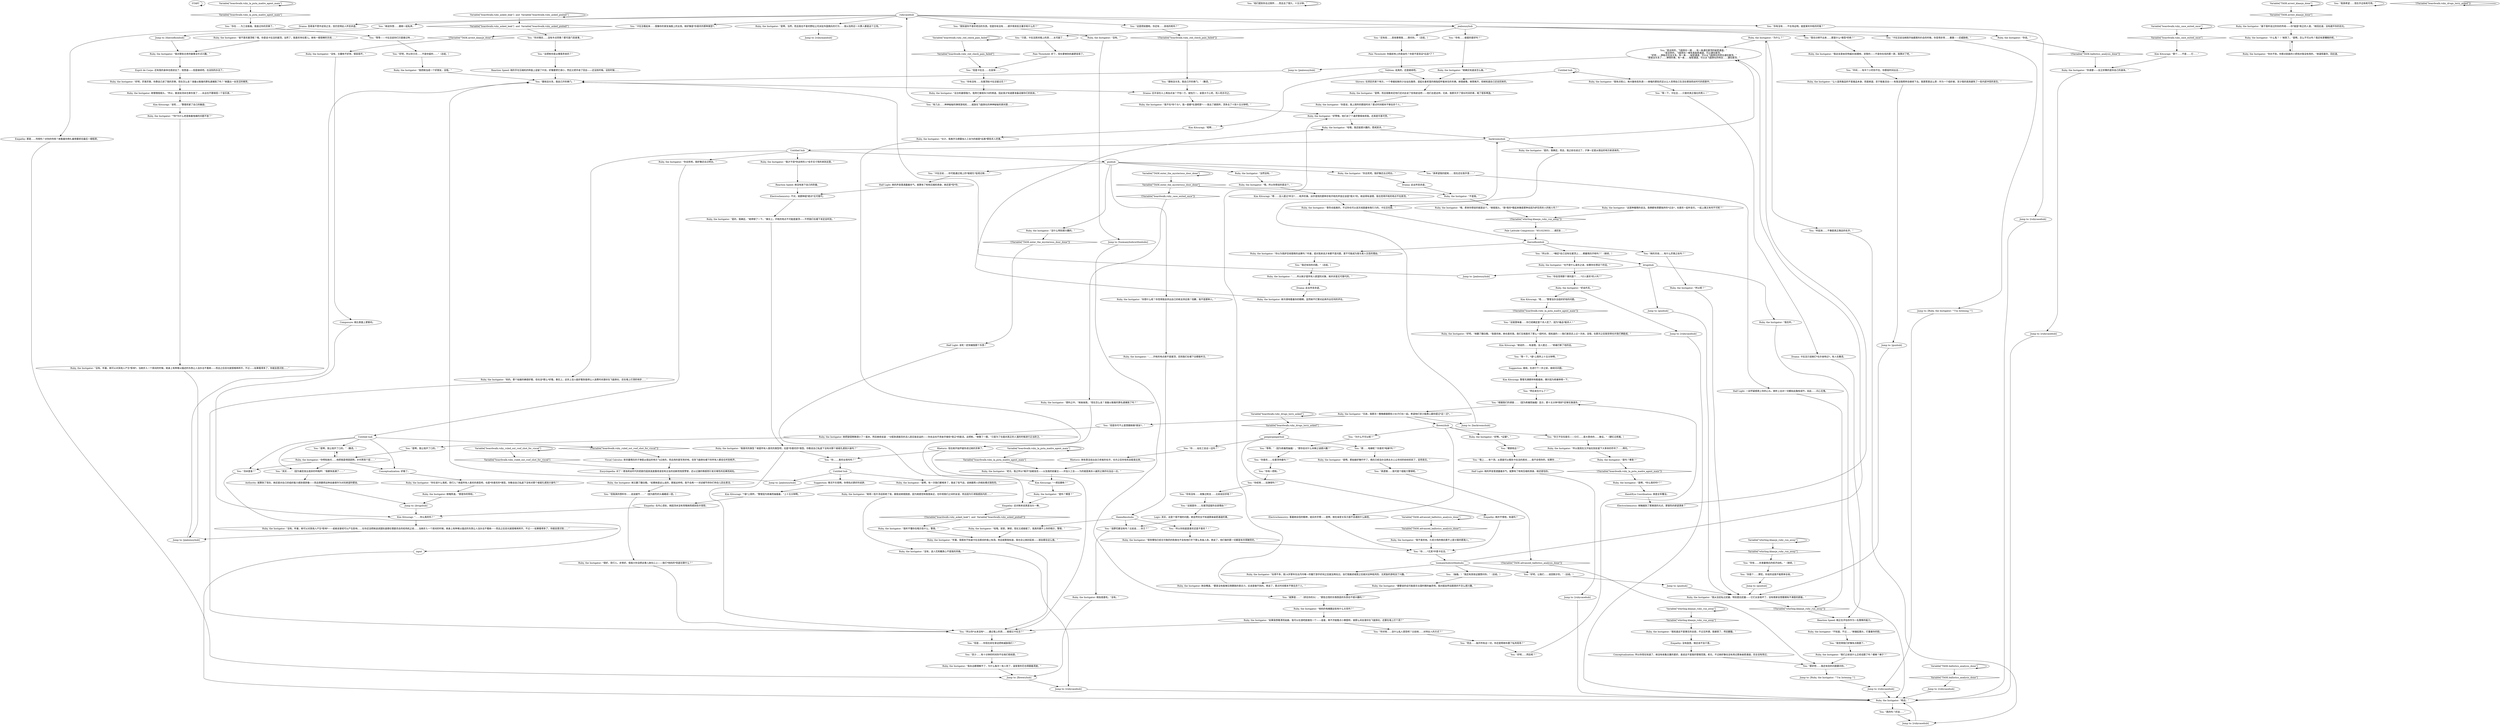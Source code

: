 # LAIR / INSTIGATOR CASE
# Here you can present your case to Ruby and find yourself left without much of a case.
# ==================================================
digraph G {
	  0 [label="START"];
	  1 [label="input"];
	  2 [label="Ruby, the Instigator: “你明知故问……他把我耍得团团转。乡村男孩个屁……”"];
	  3 [label="Ruby, the Instigator: “意料之中。”她耸耸肩。“现在怎么说？准备以贩毒的罪名逮捕我了吗？”"];
	  4 [label="Ruby, the Instigator: “是吗？哪里？”"];
	  5 [label="Empathy: 那是……怜悯吗？对你的怜悯？她看着你挣扎着想要抓住最后一根稻草。"];
	  6 [label="Empathy: 她并不恨他，知道吗？"];
	  7 [label="You: “卡拉洁说……你可能通过墙上的*偷窥孔*监视过她……”"];
	  8 [label="You: “我知道你不喜欢老旧的东西，但是你有没有……顺手倒卖些古董步枪什么的？”"];
	  9 [label="You: “好吧，让我们……说回刚才的。”（总结。）"];
	  10 [label="You: “那……电梯呢？你喜欢*电梯*吗？”"];
	  11 [label="You: “只是，卡拉洁房间墙上的洞……太可疑了……”"];
	  12 [label="You: “但是你可不止是想跟她做*朋友*。”"];
	  13 [label="You: “他们提到你去过厕所……而且去了很久。十五分钟。”"];
	  14 [label="Ruby, the Instigator: “是啊，而且我敢肯定他们还对此说了些俏皮话吧——他们总是这样。兄弟，我那天开了很长时间的車，喝了很多啤酒。”"];
	  15 [label="Ruby, the Instigator: “为什么？”"];
	  16 [label="Untitled hub"];
	  17 [label="You: “等等——卡拉洁说你们只是接过吻……”"];
	  18 [label="Ruby, the Instigator: 她慢慢摇摇头。“所以，善良如汤米也辜负我了……永远也不要相信一个音乐家。”"];
	  19 [label="Empathy: 在内心深处，她因汤米没有背叛她而感到些许宽慰。"];
	  20 [label="Ruby, the Instigator: “你去死吧。我好像还去过吧台。”"];
	  21 [label="You: “我也分辨不出来……那是什么*类型*的枪？”"];
	  22 [label="You: “而且……抛开所有这一切，你还是帮她布置了私刑现场？”"];
	  23 [label="Ruby, the Instigator: “你以为我妒忌他猎艳的战果吗？听着，妞对我来说才来都不是问题，更不可能成为我与某人交恶的理由。”"];
	  24 [label="You: “这就是你……在屋顶逗留的全部理由？”"];
	  25 [label="Ruby, the Instigator: “没有，古董枪不好用，很容易坏。”"];
	  26 [label="Ruby, the Instigator: “没有。听着，她可以对其他人产生*影响*。当她步入一个房间的时候，她身上有种难以描述的东西让人没办法不看她——而且之后目光就很难再转开。不过——如果看得多了，你就会意识到……”"];
	  27 [label="Logic: 其实，这是个很不错的问题。她显然完全不知道那条秘密通道的事。"];
	  28 [label="Ruby, the Instigator: “景色也挺美的，不过你也可以说天线是最有吸引力的。卡拉洁也是。”"];
	  29 [label="Jump to: [rubycasehub]"];
	  30 [label="floweryhub"];
	  31 [label="You: “至少……有十分钟的时间你不在他们视线里。”"];
	  32 [label="Ruby, the Instigator: “基于我听说过的你的传闻——你*就是*真正的人渣，”她回应道，没有避开你的目光。"];
	  33 [label="Ruby, the Instigator: “没有。听着，她可以对其他人产生*影响*——或者说曾经可以产生影响……在你还没把她送进国际道德伦理委员会的绞肉机之前……当她步入一个房间的时候，她身上有种难以描述的东西让人没办法不看她——而且之后目光就很难再转开。不过——如果看得多了，你就会意识到……”"];
	  34 [label="Pain Threshold: 你面前地上的是血吗？你是不是耳朵*出血*了？"];
	  35 [label="Ruby, the Instigator: “你请便——反正折腾的是你自己的身体。”"];
	  36 [label="Variable[\"boardwalk.ruby_ruled_out_roof_shot_for_viscal\"]"];
	  37 [label="Variable[\"boardwalk.ruby_ruled_out_roof_shot_for_viscal\"]", shape=diamond];
	  38 [label="!(Variable[\"boardwalk.ruby_ruled_out_roof_shot_for_viscal\"])", shape=diamond];
	  39 [label="You: “汤米是谁？”"];
	  40 [label="You: “跟他没关系，我自己开的車门。”"];
	  41 [label="jealoousyhub"];
	  42 [label="You: “你有没有……不在场证明。就是莱利中枪的时候？”"];
	  43 [label="You: “你在……为工会贩毒。我查过你的货車了。”"];
	  44 [label="Ruby, the Instigator: “伙计，我离开马德雷加入工会为的就是*远离*那些杀人的事。”"];
	  45 [label="Esprit de Corps: 还有我的身体也搭进去了，他想道——但是继续吧。也没别的办法了。"];
	  46 [label="Kim Kitsuragi: “该死……”警督抓紧了自己的脑袋。"];
	  47 [label="Empathy: 这对她来说真是当头一棒。"];
	  48 [label="Jump to: [rubymainhub]"];
	  49 [label="Drama: 吾辈虽不愿作逆耳之言，但仍觉得此人所言非虚。"];
	  50 [label="You: “你喜欢……在屋顶待着吗？”"];
	  51 [label="Ruby, the Instigator: “也不是什么谋杀之谜，如果你在想这个的话。”"];
	  52 [label="Ruby, the Instigator: “是的，我确定。”她停顿了一下。“事实上，开枪的地点不可能是屋顶——不然我们在楼下肯定会听到。”"];
	  53 [label="Jump to: [jealoousyhub]"];
	  54 [label="Ruby, the Instigator: “不知道。不过……”她皱起眉头，打量着你的脸。"];
	  55 [label="Ruby, the Instigator: “……开枪的地点绝不是屋顶，否则我们在楼下全都能听见。”"];
	  56 [label="Jump to: [gunhub]"];
	  57 [label="Ruby, the Instigator: 她嗤笑道。“那是你的特权。”"];
	  58 [label="Rhetoric: 现在她开始怀疑你进过她的货車了。"];
	  59 [label="Composure: 她比表面上更郁闷。"];
	  60 [label="Half Light: 一丝怀疑感爬上你的心头。她听上去对一切都如此胸有成竹，如此……问心无愧。"];
	  61 [label="Ruby, the Instigator: “我才不信*你这样的人*会手无寸铁的来到这里。”"];
	  62 [label="You: “你对他……没什么私人恩怨吧？比如他……对待女人的方式？”"];
	  63 [label="You: “卡拉洁看起来……很像你的某张海报上的女孩。她好像是*你喜欢的那种类型*。”"];
	  64 [label="You: “你……*尤其*中意卡拉洁。”"];
	  65 [label="Untitled hub"];
	  66 [label="You: “那好吧……我还有别的问题要问你。”"];
	  67 [label="Jump to: [backroomshub]"];
	  68 [label="You: “中间……有半个小时你不在，你那段时间出去……”"];
	  69 [label="Variable[\"TASK.ballistics_analysis_done\"]"];
	  70 [label="Variable[\"TASK.ballistics_analysis_done\"]", shape=diamond];
	  71 [label="!(Variable[\"TASK.ballistics_analysis_done\"])", shape=diamond];
	  72 [label="Jump to: [rubycasehub]"];
	  73 [label="You: “真的吗？好战……”"];
	  74 [label="You: “哪家枪店？”"];
	  75 [label="Jump to: [rubycasehub]"];
	  76 [label="Ruby, the Instigator: “兄弟，我那天一整晚都跟那些小伙子们在一起。希望他们至少能费心跟你提过*这一点*。”"];
	  77 [label="Ruby, the Instigator: “哇哦，我还挺感兴趣的。愿闻其详。”"];
	  78 [label="Jump to: [toomanyhubswithinhubs]"];
	  79 [label="Hand/Eye Coordination: 真是全军覆没。"];
	  80 [label="You: “好吧……然后呢？”"];
	  81 [label="Ruby, the Instigator: “是啊。那姑娘好像吓坏了。佣兵已经没办法再去关心尘世间的纷纷扰扰了，显而易见。”"];
	  82 [label="Ruby, the Instigator: “他妈的电梯跟这些有什么关系吗？”"];
	  83 [label="Ruby, the Instigator: “我对那些古老的破事没半点兴趣。”"];
	  84 [label="theroofisonhub"];
	  85 [label="Jump to: [theroofisonhub]"];
	  86 [label="Ruby, the Instigator: “这是种煽情的说法。我俩都有想要抛弃的*过去*，也喜欢一起听音乐。一起上路又有何不可呢？”"];
	  87 [label="Jump to: [Ruby, the Instigator: \"\"I'm listening.\"\"]"];
	  88 [label="Ruby, the Instigator: “是啊，有一次我们都喝多了，我说了些气话，说她跟男人的相处模式很危险。”"];
	  89 [label="You: “我真希望……现在手边有枪可用。”"];
	  90 [label="Ruby, the Instigator: “你办不到。你那点肮脏的小把戏对我没有用的，”她凝视着你，回应道。"];
	  91 [label="Reaction Speed: 她的手在压缩机的转盘上逗留了片刻，好像要把它调小，然后又把手收了回去——还没到时候。没到时候……"];
	  92 [label="Ruby, the Instigator: “枪店。”"];
	  93 [label="rubycasehub"];
	  94 [label="Ruby, the Instigator: “硬要说的话可能是宗主国时期的幽灵吧。我对超自然话题真的不怎么感兴趣。”"];
	  95 [label="Ruby, the Instigator: “好啊。*证据*。”"];
	  96 [label="You: “好吧，所以铃兰花……不是你留的……”（总结。）"];
	  97 [label="Ruby, the Instigator: 她又翻了翻白眼。“如果她是这么说的，那就这样吧。我不会再一一详述细节供你们待会儿回去意淫。”"];
	  98 [label="Jump to: [jealoousyhub]"];
	  99 [label="You: “但是……你现在却在拿这把枪威胁我们！”"];
	  100 [label="Variable[\"TASK.arrest_klaasje_done\"]"];
	  101 [label="Variable[\"TASK.arrest_klaasje_done\"]", shape=diamond];
	  102 [label="!(Variable[\"TASK.arrest_klaasje_done\"])", shape=diamond];
	  103 [label="Variable[\"boardwalk.ruby_drugs_lorry_asked\"]"];
	  104 [label="Variable[\"boardwalk.ruby_drugs_lorry_asked\"]", shape=diamond];
	  105 [label="!(Variable[\"boardwalk.ruby_drugs_lorry_asked\"])", shape=diamond];
	  106 [label="Ruby, the Instigator: “你在说什么鬼呢，哥们儿？她是所有人喜欢的类型吧，也是*你喜欢的*类型。你敢说自己私底下没有对那个偷窥孔感到兴奋吗？”"];
	  107 [label="Electrochemistry: 不对，她那种妞*绝对*无可替代。"];
	  108 [label="Jump to: [rubycasehub]"];
	  109 [label="Ruby, the Instigator: “你想什么呢？你觉得我会供出自己的枪支供应商？抱歉，我不是那种人。”"];
	  110 [label="You: “这把枪你是从哪里弄来的？”"];
	  111 [label="Ruby, the Instigator: “很多哪怕已经无可救药的败类也不会有他们手下那么多条人命。再说了，他们做的那一切都是有丰厚酬劳的。”"];
	  112 [label="Ruby, the Instigator: “没什么特别感兴趣的。”"];
	  113 [label="You: （抽搐。）“我还有其他证据想问你。”（总结。）"];
	  114 [label="You: “真遗憾……我可是个超能力警探呢。”"];
	  115 [label="Jump to: [jealoousyhub]"];
	  116 [label="Ruby, the Instigator: “……所以她才是所有人欲望的对象，她并非是无可替代的。”"];
	  117 [label="Ruby, the Instigator: “你说。”"];
	  118 [label="You: “你…….喜欢女孩吗吗？”"];
	  119 [label="You: “其实……”（因为痛苦发出诡异的呜咽声）“我都快高潮了……”"];
	  120 [label="You: “跟他没关系，我自己开的車门。”（撒谎。）"];
	  121 [label="Pain Threshold: 好了。现在要够到机器更容易了。"];
	  122 [label="Ruby, the Instigator: “听着，我根本不知道卡拉洁房间的墙上有洞。而且就算我知道，我也会让她封起来——朋友都会这么做。”"];
	  123 [label="peeperpeeperhub"];
	  124 [label="Ruby, the Instigator: “我喜欢的类型？她是所有人喜欢的类型吧，也是*你喜欢的*类型。你敢说自己私底下没有对那个偷窥孔感到兴奋吗？”"];
	  125 [label="Kim Kitsuragi: “嗯……没人提过*听见*……枪声的事。凶手使用的那种步枪开枪的声音应该是*很大*的。她说得有道理，我也觉得开枪的地点不在房顶。”"];
	  126 [label="You: “她说你想……跟她一起私奔。”"];
	  127 [label="You: “你有没有……在屋顶给卡拉洁留过花？”"];
	  128 [label="Ruby, the Instigator: “我永远都理解不了，为什么每次一有人死了，温室里的花也得跟着凋谢。”"];
	  129 [label="Ruby, the Instigator: “你是说，我上厕所的那段时间？那点时间根本不够去杀个人。”"];
	  130 [label="Ruby, the Instigator: 她自嘲道。“要是没有能够压倒膀胱的意志力，应该是做不到的。再说了，那点时间根本不够去杀个人。”"];
	  131 [label="Shivers: 在郊区的某个地方，一个骨瘦如柴的少女站在路旁，竖起长着老茧的拇指招呼着来往的车辆。她很疲惫。她想离开。但她知道自己还会回来的。"];
	  132 [label="You: “然后发生什么了？”"];
	  133 [label="Ruby, the Instigator: “好吧。”她翻了翻白眼。“我喜欢她，她也喜欢我，我们互相喜欢了那么一段时间，我知道的——我们甚至还上过一次床。没错，在那次之后我觉得也许我们俩能成。”"];
	  134 [label="Ruby, the Instigator: “让人滥用毒品的不是毒品本身，而是绝望。至于贩毒活动——有我没我照样会继续下去。我更愿意这么想：作为一个组织者，至少我的高效避免了一些内部冲突的发生。”"];
	  135 [label="Ruby, the Instigator: “我不在*你个头*。我一直都*在酒吧里*——我去了趟厕所，顶多去了十到十五分钟吧。”"];
	  136 [label="Untitled hub"];
	  137 [label="Drama: 此女所言非虚。"];
	  138 [label="Drama: 此女所言非虚。"];
	  139 [label="Conceptualization: 好极了。"];
	  140 [label="You: “是啊，我让他开了口的。”"];
	  141 [label="Variable[\"boardwalk.ruby_red_check_pain_failed\"]"];
	  142 [label="Variable[\"boardwalk.ruby_red_check_pain_failed\"]", shape=diamond];
	  143 [label="!(Variable[\"boardwalk.ruby_red_check_pain_failed\"])", shape=diamond];
	  144 [label="Ruby, the Instigator: “当然没有。”"];
	  145 [label="You: “你有没有……收集过枪支……比如说旧步枪？”"];
	  146 [label="Ruby, the Instigator: “玩得不多。我14岁那年在达丹内唯一的餐厅游手好闲之后就没再玩过。自打我搬进城里之后就对这种低风险、无奖励的游戏没了兴趣。”"];
	  147 [label="You: “等等，”（因为疼痛而抽搐），“那你会对什么未解之谜感兴趣？”"];
	  148 [label="Ruby, the Instigator: “*你*为什么老是揪着电梯的问题不放？”"];
	  149 [label="Variable[\"TASK.advanced_ballistics_analysis_done\"]"];
	  150 [label="Variable[\"TASK.advanced_ballistics_analysis_done\"]", shape=diamond];
	  151 [label="!(Variable[\"TASK.advanced_ballistics_analysis_done\"])", shape=diamond];
	  152 [label="Ruby, the Instigator: “好赞哦，他们派了个通灵警探来抓我。还真是可喜可贺。”"];
	  153 [label="Variable[\"TASK.enter_the_mysterious_door_done\"]"];
	  154 [label="Variable[\"TASK.enter_the_mysterious_door_done\"]", shape=diamond];
	  155 [label="!(Variable[\"TASK.enter_the_mysterious_door_done\"])", shape=diamond];
	  156 [label="theendlesshubs"];
	  157 [label="Kim Kitsuragi: “她说的……有道理。没人提过……”疼痛打断了他的话。"];
	  158 [label="Variable[\"whirling.klaasje_ruby_run_away\"]"];
	  159 [label="Variable[\"whirling.klaasje_ruby_run_away\"]", shape=diamond];
	  160 [label="!(Variable[\"whirling.klaasje_ruby_run_away\"])", shape=diamond];
	  161 [label="Jump to: [gunhub]"];
	  162 [label="You: “你是个……罪犯。你说的话我不能照单全收。”"];
	  163 [label="Variable[\"boardwalk.ruby_la_puta_madre_agent_main\"]"];
	  164 [label="Variable[\"boardwalk.ruby_la_puta_madre_agent_main\"]", shape=diamond];
	  165 [label="!(Variable[\"boardwalk.ruby_la_puta_madre_agent_main\"])", shape=diamond];
	  166 [label="Variable[\"boardwalk.ruby_la_puta_madre_agent_main\"]"];
	  167 [label="Variable[\"boardwalk.ruby_la_puta_madre_agent_main\"]", shape=diamond];
	  168 [label="!(Variable[\"boardwalk.ruby_la_puta_madre_agent_main\"])", shape=diamond];
	  169 [label="Suggestion: 继续。在进行下一步之前，继续问问题。"];
	  170 [label="Ruby, the Instigator: “你去死吧。我好像还去过吧台。”"];
	  171 [label="You: “你……站在工会这一边吗？”"];
	  172 [label="You: “墙上……有个洞，从里面可以看到卡拉洁的房间……我不会怪你的，如果你……”"];
	  173 [label="Ruby, the Instigator: “好战杰克。”"];
	  174 [label="Ruby, the Instigator: “我不喜欢他。久经沙场的佣兵算不上是讨喜的那类人。”"];
	  175 [label="Conceptualization: 所以你现在知道了，她没有收集古董的爱好。虽说这不是我的管辖范围，老兄，不过她好像也没有用过那条秘密通道。完全没有用过。"];
	  176 [label="Jump to: [jealoousyhub]"];
	  177 [label="You: “你有……杀害雇佣兵的经济动机。”（继续。）"];
	  178 [label="Ruby, the Instigator: “哦，所以你想说的是这个。”"];
	  179 [label="Kim Kitsuragi: “一把后膛枪？”"];
	  180 [label="Kim Kitsuragi: “唔……”警督没办法组织好他的问题。"];
	  181 [label="You: “听起来……不像是真正商店的名字。”"];
	  182 [label="You: “有几台……神神秘秘的弹球游戏机……就放在飞旋旅社的神神秘秘的房间里……”"];
	  183 [label="Pale Latitude Compressor: “851023933……请回复……”"];
	  184 [label="Ruby, the Instigator: “哦，原来你想说的就是这个。”她摇摇头。“我*真的*看起来像是那种会因为妒忌而杀人的挫人吗？”"];
	  185 [label="Jump to: [rubycasehub]"];
	  186 [label="Kim Kitsuragi: “那个……不是……它……”"];
	  187 [label="Ruby, the Instigator: “是吗？哪里？”"];
	  188 [label="Ruby, the Instigator: “没有。”"];
	  189 [label="Ruby, the Instigator: “我从没走私过武器，特别是旧武器——它们太容易坏了，没有商家会想要拥有不满意的顾客。”"];
	  190 [label="gunhub"];
	  191 [label="You: “你对佣兵……没有半点同情？那可是门苦差事。”"];
	  192 [label="Ruby, the Instigator: “哇哦。尿尿，弹球，现在又成偷窥了。我真的跟不上你的暗示，警探。”"];
	  193 [label="You: “为什么不可以呢？”"];
	  194 [label="You: “铃兰不仅仅是花——它们……是大革命的……象征。”（硬扛过疼痛。）"];
	  195 [label="You: “但是卡拉洁……在哀悼……”"];
	  196 [label="Untitled hub"];
	  197 [label="Ruby, the Instigator: “什么鬼？！”她笑了。“是啊，怎么不可以吗？我还有更糟糕的呢。”"];
	  198 [label="Half Light: 她的声音里透露着杀气。就算有了枪和压缩机傍身，她还是*怕*你。"];
	  199 [label="Ruby, the Instigator: “妈的。那个姑娘的确很好看，但也没*那么*好看。事实上，这世上没人能好看到值得让人浪费时间潜伏在飞旋旅社，还在墙上打洞的地步……”"];
	  200 [label="You: “我还有别的问题。”（总结。）"];
	  201 [label="Electrochemistry: 看着她自信的眼神，结实的手臂——是啊，她在亲密关系方面不会遇到什么麻烦。"];
	  202 [label="You: “连野花都没有吗？比如说……铃兰？”"];
	  203 [label="You: “我觉得我们好像有点跑题了。”"];
	  204 [label="Reaction Speed: 她正在评估你作为一名警察的能力。"];
	  205 [label="Electrochemistry: 她触碰到了那美丽的光点，那银色的欲望源泉？"];
	  206 [label="Jump to: [gunhub]"];
	  207 [label="Authority: 就算到了现在，她还是对自己的组织能力感到很骄傲——而且想要把这种自豪感作为对抗绝望的壁垒。"];
	  208 [label="Ruby, the Instigator: “很好，哥们儿，非常好。很高兴你没把这事儿放在心上——我们*他妈的*到底在聊什么？”"];
	  209 [label="Kim Kitsuragi: “……你认真的吗？”"];
	  210 [label="drugshub"];
	  211 [label="Ruby, the Instigator: “是的，我确定。而且，我之前也说过了，子弹一定是从很远的地方射进来的。”"];
	  212 [label="You: “你经常……玩弹球吗？”"];
	  213 [label="Ruby, the Instigator: “所以呢？”"];
	  214 [label="Ruby, the Instigator: “这台机器很强力。我用它接收RCM的频道，因此我才知道要准备迎接你们的到来。”"];
	  215 [label="Ruby, the Instigator: “没有，送人花和糖真心不是我的风格。”"];
	  216 [label="Ruby, the Instigator: “我知道这不是事实的全部，不过无所谓，我接受了，然后翻篇。”"];
	  217 [label="Drama: 卡拉洁只说她们*也许亲吻过*。有人在撒谎。"];
	  218 [label="Ruby, the Instigator: “她确实知道该怎么做。”"];
	  219 [label="Variable[\"boardwalk.ruby_asked_leak\"]  and  Variable[\"boardwalk.ruby_asked_pinball\"]"];
	  220 [label="Variable[\"boardwalk.ruby_asked_leak\"]  and  Variable[\"boardwalk.ruby_asked_pinball\"]", shape=diamond];
	  221 [label="!(Variable[\"boardwalk.ruby_asked_leak\"]  and  Variable[\"boardwalk.ruby_asked_pinball\"])", shape=diamond];
	  222 [label="Drama: 应许该在火上再加点油？不怕一万，就怕万一。哀莫大于心死，而人死亦次之。"];
	  223 [label="Ruby, the Instigator: “好吧，厉害厉害，你靠自己进了我的货車。现在怎么说？准备以贩毒的罪名逮捕我了吗？”她露出一丝苦涩的微笑。"];
	  224 [label="Jump to: [rubycasehub]"];
	  225 [label="Kim Kitsuragi: “呃啊……”"];
	  226 [label="You: “但我真的想听你……说说细节……”（因为剧烈的头痛蜷成一团。）"];
	  227 [label="Volition: 说真的，还是继续吧。"];
	  228 [label="Ruby, the Instigator: “是啊，*你认真的吗*？”"];
	  229 [label="Rhetoric: 她有意没说出自己老板的名字。也许之后你有机会能查出来。"];
	  230 [label="Ruby, the Instigator: “是啊，当然，而且我也不喜欢野松公司派驻外国佣兵的行为……我以及附近一大票人都是这个立场。”"];
	  231 [label="You: “你会觉得那个莱利是个……*讨人喜欢*的人吗？”"];
	  232 [label="Ruby, the Instigator: 她冷漠地看着你的眼睛，显然她不打算对此再作出任何的评论。"];
	  233 [label="Jump to: [rubycasehub]"];
	  234 [label="Ruby, the Instigator: “我在听。”"];
	  235 [label="You: “这就意味着……你已经确定是个杀人犯了，因为*毒品*能杀人！”"];
	  236 [label="Ruby, the Instigator: “老兄，我之所以*离开*加姆洛克——以及我的前雇主——并加入工会——为的就是离杀人越货之类的勾当远一点。”"];
	  237 [label="Ruby, the Instigator: 她把旋钮稍微调小了一毫米，然后继续说道：“分配到调度员的活儿其实挺走运的——你永远也不用亲手做些*真正*的脏活。这把枪，”她瞥了一眼，“只是为了在面对真正的人渣的时候进行正当防卫。”"];
	  238 [label="Variable[\"whirling.klaasje_ruby_run_away\"]"];
	  239 [label="Variable[\"whirling.klaasje_ruby_run_away\"]", shape=diamond];
	  240 [label="!(Variable[\"whirling.klaasje_ruby_run_away\"])", shape=diamond];
	  241 [label="Kim Kitsuragi: 警督充满期待地看着她，偶尔因为疼痛哆嗦一下。"];
	  242 [label="Half Light: 该死！赶快摧毁那个东西！"];
	  243 [label="Kim Kitsuragi: “*谁*上厕所，”警督因为疼痛而抽搐着，“上十五分钟啊。”"];
	  244 [label="Jump to: [rubycasehub]"];
	  245 [label="Reaction Speed: 她没有放下自己的防备。"];
	  246 [label="Half Light: 她的声音里透露着杀气。就算有了枪和压缩机傍身，她还是怕你。"];
	  247 [label="Ruby, the Instigator: “如果我想看漂亮姑娘，我可以在酒吧直接找一个——或者，再不济就看点小黄图呗，谁那么闲会潜伏在飞旋旅社，还要在墙上打个洞？”"];
	  248 [label="You: “所以你到底是喜欢还是不喜欢？！”"];
	  249 [label="You: “就算是……”（抓住你的头），“那些古怪的东倒西歪的东西也不感兴趣吗？”"];
	  250 [label="toomanyhubswithinhubs"];
	  251 [label="Ruby, the Instigator: “我把她当成一个好朋友，没错。”"];
	  252 [label="Ruby, the Instigator: “不是我。”"];
	  253 [label="You: “根据我们的调查……（因为疼痛而抽搐）显示，那十五分钟*刚好*足够实施谋杀。”"];
	  254 [label="Ruby, the Instigator: “她用一些片汤话拒绝了我，跟我说她很困惑，因为她感觉和我很亲近，也珍视我们之间的友谊，而且因为引诱我感到内疚……”"];
	  255 [label="Ruby, the Instigator: “我有点担心，她大脑有些失调——她嗑的那些药足以让人觉得自己生活在德洛莉丝时代的悲剧中。”"];
	  256 [label="You: “等一下，卡拉洁……只喜欢真正强壮的男人！”"];
	  257 [label="Encyclopedia: 对了！德洛莉丝时代的悲剧仍因其高度重视语言和主旨的创新而饱受赞誉，还以过激的情感而引发灾难性的后果而闻名。"];
	  258 [label="Jump to: [gunhub]"];
	  259 [label="Variable[\"boardwalk.ruby_case_exited_once\"]"];
	  260 [label="Variable[\"boardwalk.ruby_case_exited_once\"]", shape=diamond];
	  261 [label="!(Variable[\"boardwalk.ruby_case_exited_once\"])", shape=diamond];
	  262 [label="You: “等一下，*谁*上厕所上十五分钟啊。”"];
	  263 [label="Suggestion: 情况不乐观啊。你得找点更好的说辞。"];
	  264 [label="You: “真希望我的配枪……现在还在我手里……”"];
	  265 [label="You: “这是把前膛枪。你还有……其他的枪吗？”"];
	  266 [label="You: “你有一把枪。”"];
	  267 [label="Ruby, the Instigator: “谁不喜欢屋顶呢？哦，你是说卡拉洁的屋顶。当然了，我喜欢待在那儿。她有一根很棒的天线……”"];
	  268 [label="backroomshub"];
	  269 [label="Visual Calculus: 射杀雇佣兵的子弹是从很远的地方飞过来的，而且用的是军用步枪。否则飞旋旅社楼下的所有人都会在听到枪声。"];
	  270 [label="Empathy: 没有敌意。她应该不会介意。"];
	  271 [label="You: “是啊，我让他开了口的。”（撒谎。）"];
	  272 [label="You: “她的天线……有什么厉害之处吗？”"];
	  273 [label="Ruby, the Instigator: “我这支是纳克特威80前膛枪，双管的——不是你在找的那一款，我猜对了吧。”"];
	  274 [label="You: “所以你*从来没有*……通过墙上的洞……偷窥过卡拉洁？”"];
	  275 [label="You: “所以你……*确定*自己没有在屋顶上……朝雇佣兵开枪吗？”（继续。）"];
	  276 [label="You: “你有……偷窥的爱好吗？”"];
	  277 [label="Ruby, the Instigator: “我听不懂你在暗示些什么，警探。”"];
	  278 [label="Ruby, the Instigator: “我们之前说什么正经话题了吗？楼梯？梯子？”"];
	  279 [label="You: “还有些……其他事情我……想问你。”（总结。）"];
	  280 [label="Ruby, the Instigator: 她抬高眉毛。“没有。”"];
	  281 [label="Ruby, the Instigator: “所以我现在又开始在到处留下大革命的符号了……拜托。”"];
	  282 [label="You: “是这样的，飞旋旅社一楼……有一条通往屋顶的秘密通道。”\n“是这样的，飞旋旅社一楼有条秘密通道，可以通往屋顶。”\n“好吧……神秘点也没关系。有一条……秘密通道，可以从飞旋旅社的吧台通往屋顶。”\n“那就没关系了……弹球的事。有一条……秘密通道，可以从飞旋旅社的吧台……通往屋顶。”"];
	  283 [label="Jump to: [Ruby, the Instigator: \"\"I'm listening.\"\"]"];
	  284 [label="You: “卡拉洁说当她刚开始跟莱利约会的时候，你变得非常……暴躁——还威胁她。”"];
	  285 [label="Jump to: [floweryhub]"];
	  286 [label="Jump to: [drugshub]"];
	  0 -> 0
	  1 -> 92
	  2 -> 139
	  2 -> 271
	  2 -> 39
	  2 -> 119
	  3 -> 58
	  4 -> 168
	  5 -> 285
	  6 -> 64
	  7 -> 198
	  8 -> 188
	  9 -> 258
	  10 -> 81
	  11 -> 121
	  12 -> 237
	  13 -> 13
	  14 -> 129
	  15 -> 282
	  15 -> 181
	  16 -> 16
	  16 -> 131
	  16 -> 255
	  17 -> 96
	  18 -> 46
	  19 -> 209
	  20 -> 137
	  21 -> 273
	  22 -> 80
	  23 -> 200
	  24 -> 27
	  25 -> 59
	  26 -> 115
	  27 -> 248
	  27 -> 202
	  28 -> 84
	  29 -> 92
	  30 -> 201
	  30 -> 194
	  30 -> 193
	  30 -> 95
	  31 -> 128
	  32 -> 197
	  33 -> 115
	  34 -> 227
	  35 -> 224
	  36 -> 36
	  36 -> 37
	  37 -> 257
	  38 -> 269
	  39 -> 1
	  40 -> 222
	  41 -> 11
	  41 -> 276
	  41 -> 21
	  41 -> 117
	  41 -> 279
	  41 -> 284
	  42 -> 75
	  43 -> 17
	  44 -> 179
	  45 -> 223
	  46 -> 148
	  47 -> 221
	  49 -> 5
	  50 -> 266
	  51 -> 231
	  52 -> 124
	  53 -> 40
	  54 -> 203
	  55 -> 156
	  56 -> 189
	  57 -> 286
	  58 -> 274
	  58 -> 118
	  59 -> 209
	  60 -> 160
	  61 -> 245
	  62 -> 22
	  63 -> 102
	  64 -> 250
	  65 -> 170
	  65 -> 61
	  65 -> 190
	  65 -> 199
	  66 -> 283
	  67 -> 268
	  68 -> 134
	  69 -> 69
	  69 -> 70
	  70 -> 185
	  71 -> 35
	  72 -> 92
	  73 -> 108
	  74 -> 172
	  75 -> 92
	  76 -> 67
	  76 -> 12
	  76 -> 30
	  77 -> 268
	  78 -> 249
	  79 -> 205
	  80 -> 253
	  81 -> 114
	  82 -> 247
	  83 -> 45
	  84 -> 272
	  84 -> 275
	  84 -> 23
	  85 -> 83
	  86 -> 240
	  87 -> 233
	  88 -> 254
	  89 -> 89
	  90 -> 197
	  91 -> 40
	  92 -> 73
	  93 -> 230
	  93 -> 8
	  93 -> 41
	  93 -> 265
	  93 -> 42
	  93 -> 49
	  93 -> 126
	  93 -> 63
	  94 -> 249
	  95 -> 74
	  96 -> 251
	  97 -> 226
	  98 -> 40
	  99 -> 31
	  100 -> 100
	  100 -> 101
	  101 -> 32
	  102 -> 25
	  103 -> 104
	  103 -> 103
	  104 -> 123
	  105 -> 105
	  106 -> 57
	  107 -> 52
	  108 -> 92
	  109 -> 55
	  110 -> 91
	  111 -> 64
	  112 -> 155
	  113 -> 94
	  114 -> 151
	  115 -> 40
	  116 -> 138
	  117 -> 71
	  118 -> 196
	  119 -> 207
	  120 -> 222
	  121 -> 195
	  122 -> 274
	  123 -> 10
	  123 -> 171
	  123 -> 6
	  124 -> 274
	  124 -> 118
	  125 -> 28
	  126 -> 85
	  127 -> 214
	  128 -> 285
	  129 -> 152
	  130 -> 152
	  131 -> 14
	  132 -> 253
	  133 -> 157
	  134 -> 206
	  135 -> 152
	  136 -> 38
	  136 -> 39
	  136 -> 139
	  136 -> 271
	  136 -> 119
	  137 -> 252
	  138 -> 232
	  139 -> 106
	  140 -> 2
	  141 -> 141
	  141 -> 142
	  142 -> 195
	  143 -> 120
	  144 -> 178
	  145 -> 24
	  146 -> 130
	  147 -> 50
	  148 -> 26
	  149 -> 149
	  149 -> 150
	  150 -> 174
	  151 -> 66
	  152 -> 77
	  153 -> 153
	  153 -> 154
	  154 -> 252
	  154 -> 261
	  155 -> 242
	  156 -> 192
	  156 -> 248
	  156 -> 202
	  157 -> 262
	  158 -> 158
	  158 -> 159
	  159 -> 216
	  160 -> 204
	  161 -> 189
	  162 -> 56
	  163 -> 163
	  163 -> 164
	  164 -> 43
	  165 -> 235
	  166 -> 166
	  166 -> 167
	  167 -> 236
	  168 -> 228
	  169 -> 241
	  170 -> 136
	  171 -> 229
	  172 -> 246
	  173 -> 72
	  173 -> 180
	  174 -> 64
	  175 -> 66
	  176 -> 40
	  177 -> 162
	  178 -> 125
	  179 -> 187
	  180 -> 165
	  181 -> 108
	  182 -> 93
	  183 -> 84
	  184 -> 240
	  185 -> 92
	  186 -> 35
	  187 -> 47
	  188 -> 78
	  189 -> 160
	  190 -> 7
	  190 -> 264
	  190 -> 109
	  190 -> 144
	  190 -> 112
	  190 -> 20
	  191 -> 110
	  192 -> 122
	  193 -> 147
	  194 -> 281
	  195 -> 127
	  196 -> 88
	  196 -> 98
	  196 -> 263
	  197 -> 90
	  198 -> 107
	  199 -> 274
	  200 -> 116
	  201 -> 64
	  202 -> 280
	  203 -> 278
	  204 -> 54
	  205 -> 15
	  206 -> 189
	  207 -> 286
	  208 -> 274
	  209 -> 33
	  210 -> 176
	  210 -> 161
	  210 -> 234
	  211 -> 28
	  212 -> 145
	  213 -> 189
	  214 -> 182
	  215 -> 29
	  216 -> 270
	  217 -> 204
	  218 -> 131
	  219 -> 219
	  219 -> 220
	  220 -> 191
	  221 -> 277
	  222 -> 135
	  223 -> 18
	  224 -> 92
	  225 -> 44
	  226 -> 208
	  227 -> 225
	  227 -> 131
	  228 -> 79
	  229 -> 236
	  230 -> 48
	  231 -> 173
	  232 -> 77
	  233 -> 92
	  234 -> 92
	  235 -> 133
	  236 -> 179
	  237 -> 140
	  238 -> 238
	  238 -> 239
	  239 -> 177
	  240 -> 183
	  241 -> 132
	  242 -> 47
	  243 -> 19
	  244 -> 92
	  245 -> 107
	  246 -> 244
	  247 -> 274
	  247 -> 62
	  248 -> 111
	  249 -> 82
	  250 -> 113
	  250 -> 146
	  250 -> 282
	  250 -> 9
	  251 -> 40
	  252 -> 184
	  253 -> 76
	  254 -> 215
	  255 -> 256
	  256 -> 217
	  257 -> 97
	  258 -> 189
	  259 -> 259
	  259 -> 260
	  260 -> 186
	  261 -> 3
	  262 -> 169
	  263 -> 243
	  264 -> 60
	  265 -> 143
	  266 -> 212
	  267 -> 83
	  268 -> 65
	  268 -> 282
	  268 -> 211
	  269 -> 257
	  270 -> 175
	  271 -> 2
	  272 -> 213
	  273 -> 68
	  274 -> 99
	  275 -> 210
	  275 -> 51
	  276 -> 218
	  277 -> 122
	  278 -> 66
	  279 -> 34
	  280 -> 285
	  281 -> 4
	  282 -> 53
	  283 -> 233
	  284 -> 87
	  285 -> 29
	  286 -> 209
}

